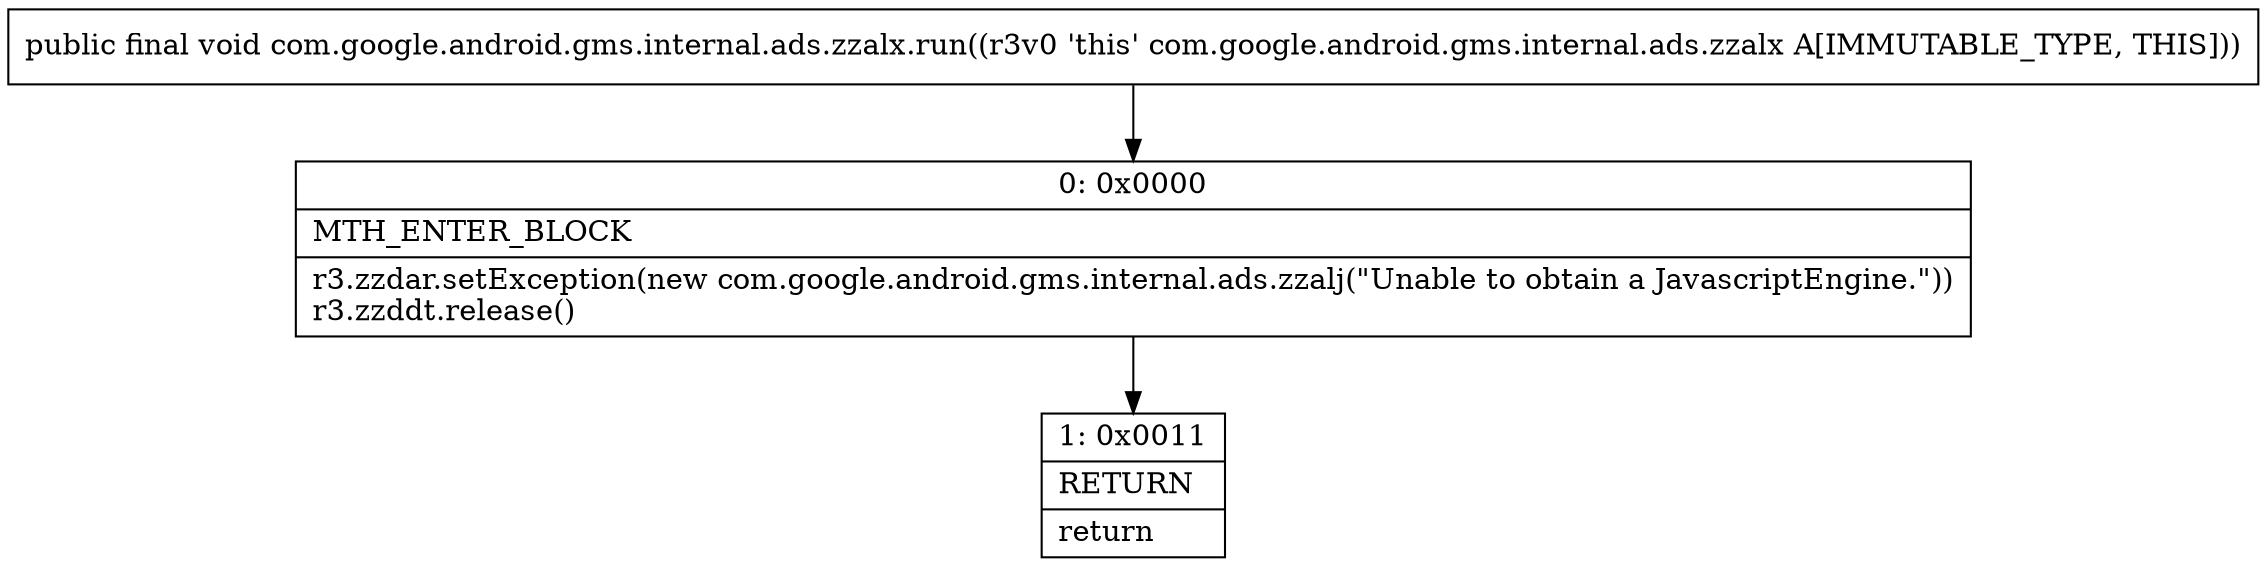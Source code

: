digraph "CFG forcom.google.android.gms.internal.ads.zzalx.run()V" {
Node_0 [shape=record,label="{0\:\ 0x0000|MTH_ENTER_BLOCK\l|r3.zzdar.setException(new com.google.android.gms.internal.ads.zzalj(\"Unable to obtain a JavascriptEngine.\"))\lr3.zzddt.release()\l}"];
Node_1 [shape=record,label="{1\:\ 0x0011|RETURN\l|return\l}"];
MethodNode[shape=record,label="{public final void com.google.android.gms.internal.ads.zzalx.run((r3v0 'this' com.google.android.gms.internal.ads.zzalx A[IMMUTABLE_TYPE, THIS])) }"];
MethodNode -> Node_0;
Node_0 -> Node_1;
}

